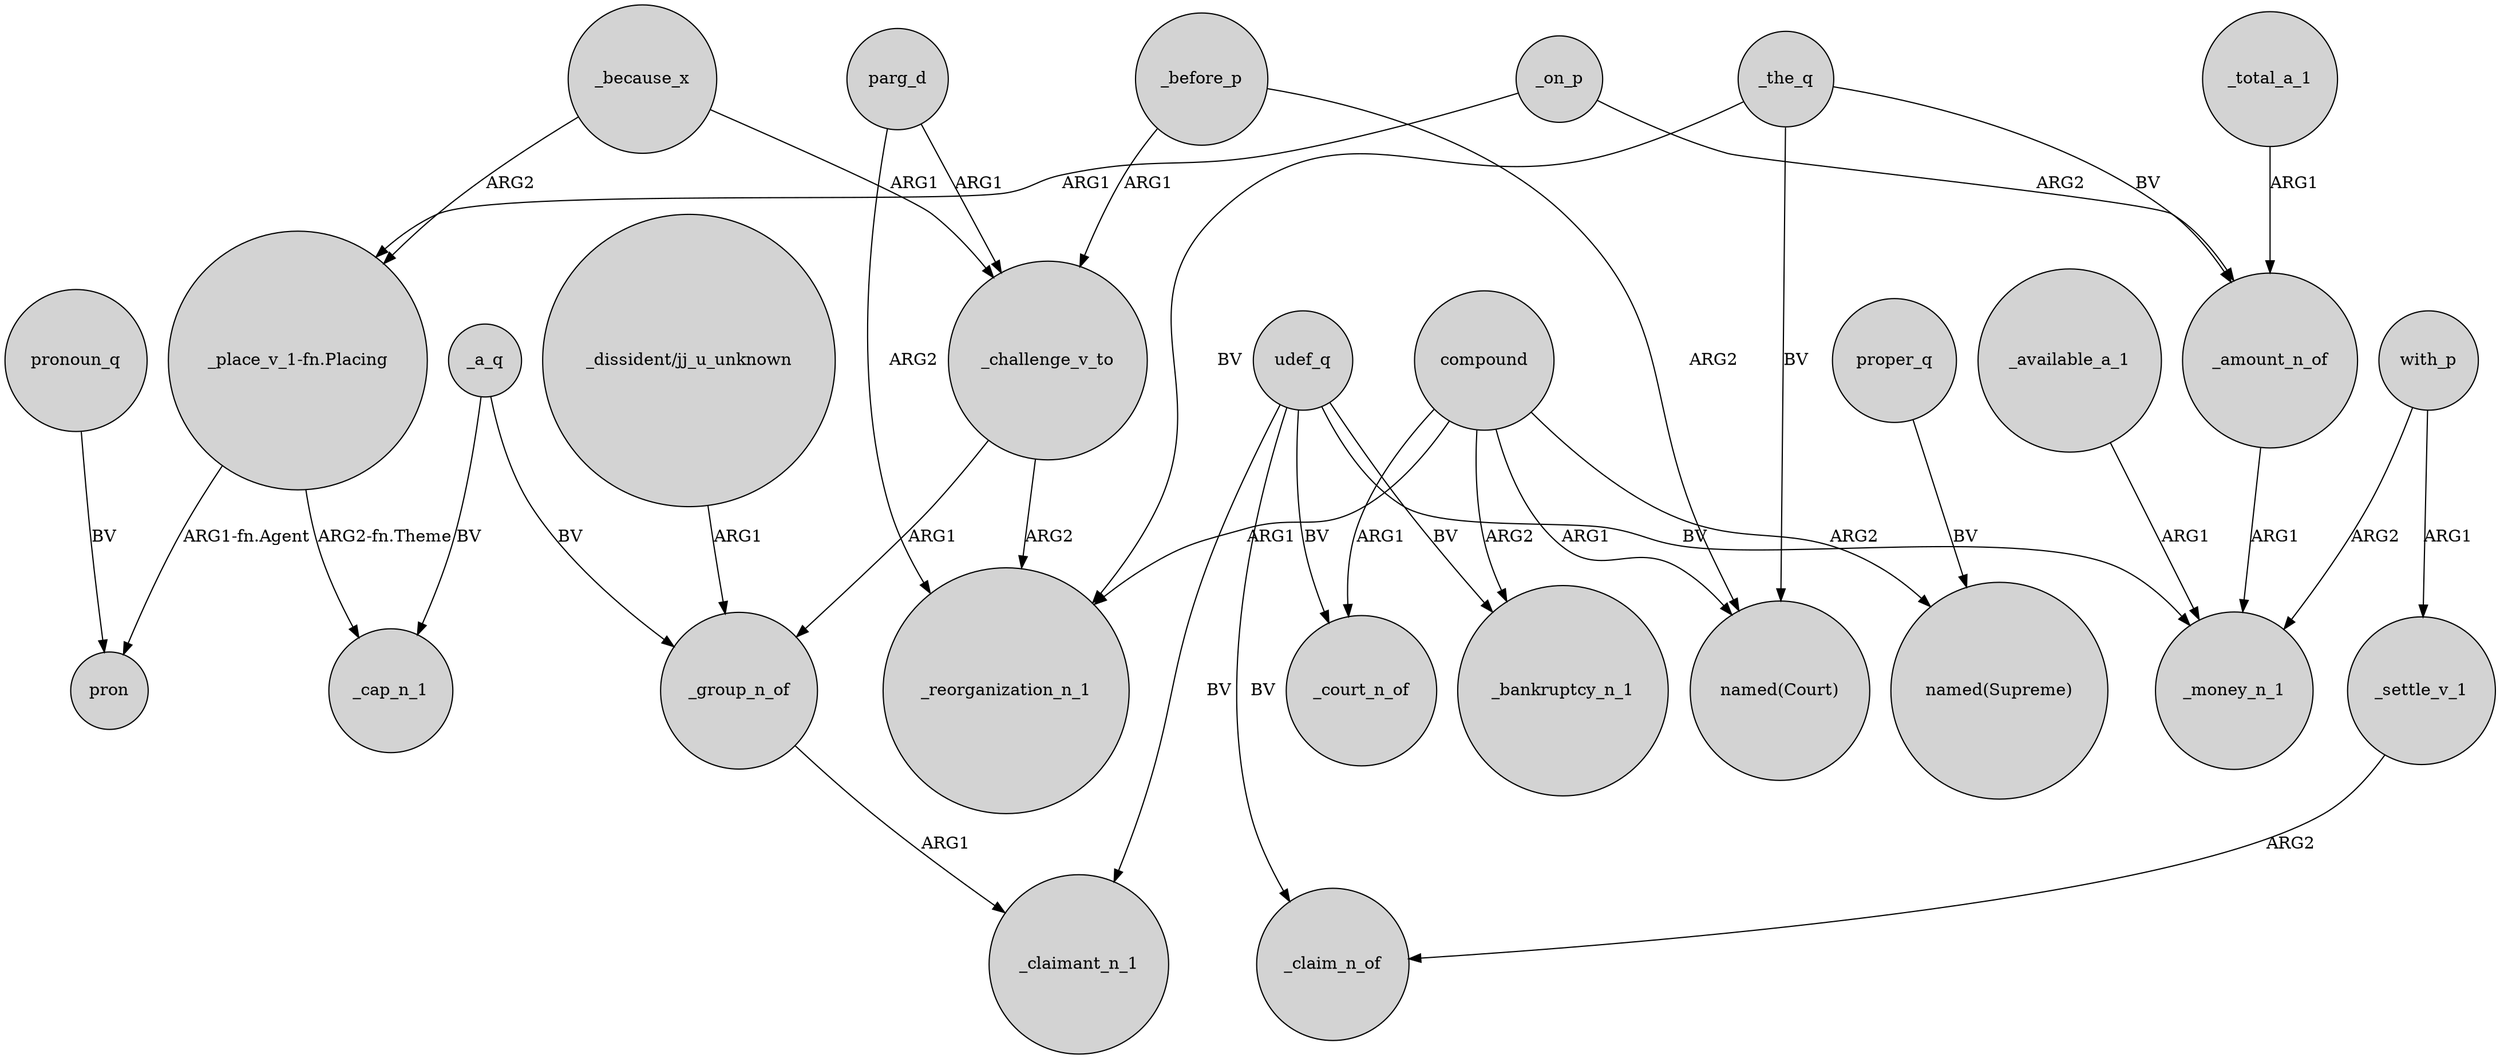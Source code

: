 digraph {
	node [shape=circle style=filled]
	"_place_v_1-fn.Placing" -> pron [label="ARG1-fn.Agent"]
	_before_p -> "named(Court)" [label=ARG2]
	udef_q -> _claimant_n_1 [label=BV]
	udef_q -> _money_n_1 [label=BV]
	udef_q -> _bankruptcy_n_1 [label=BV]
	_the_q -> _reorganization_n_1 [label=BV]
	_the_q -> _amount_n_of [label=BV]
	compound -> _reorganization_n_1 [label=ARG1]
	_group_n_of -> _claimant_n_1 [label=ARG1]
	compound -> _bankruptcy_n_1 [label=ARG2]
	udef_q -> _court_n_of [label=BV]
	_before_p -> _challenge_v_to [label=ARG1]
	_the_q -> "named(Court)" [label=BV]
	parg_d -> _challenge_v_to [label=ARG1]
	_challenge_v_to -> _group_n_of [label=ARG1]
	parg_d -> _reorganization_n_1 [label=ARG2]
	pronoun_q -> pron [label=BV]
	_amount_n_of -> _money_n_1 [label=ARG1]
	compound -> "named(Supreme)" [label=ARG2]
	_on_p -> "_place_v_1-fn.Placing" [label=ARG1]
	_settle_v_1 -> _claim_n_of [label=ARG2]
	_on_p -> _amount_n_of [label=ARG2]
	proper_q -> "named(Supreme)" [label=BV]
	_because_x -> "_place_v_1-fn.Placing" [label=ARG2]
	with_p -> _money_n_1 [label=ARG2]
	_challenge_v_to -> _reorganization_n_1 [label=ARG2]
	"_dissident/jj_u_unknown" -> _group_n_of [label=ARG1]
	with_p -> _settle_v_1 [label=ARG1]
	_a_q -> _cap_n_1 [label=BV]
	_a_q -> _group_n_of [label=BV]
	_because_x -> _challenge_v_to [label=ARG1]
	udef_q -> _claim_n_of [label=BV]
	_total_a_1 -> _amount_n_of [label=ARG1]
	"_place_v_1-fn.Placing" -> _cap_n_1 [label="ARG2-fn.Theme"]
	_available_a_1 -> _money_n_1 [label=ARG1]
	compound -> "named(Court)" [label=ARG1]
	compound -> _court_n_of [label=ARG1]
}
